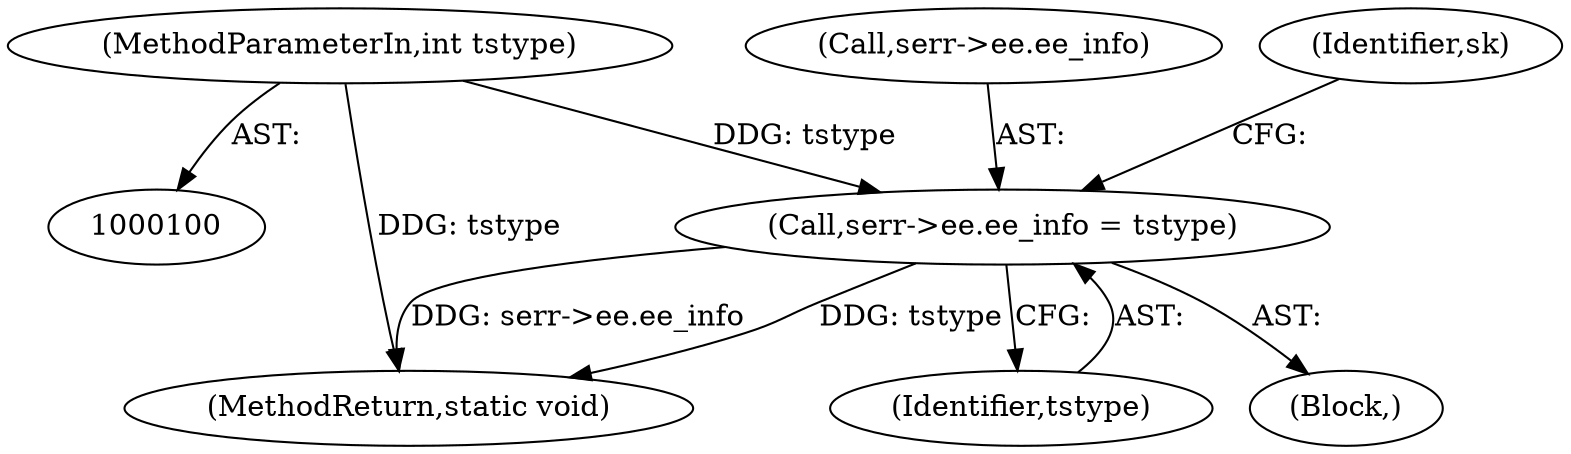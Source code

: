digraph "0_linux_4ef1b2869447411ad3ef91ad7d4891a83c1a509a@pointer" {
"1000131" [label="(Call,serr->ee.ee_info = tstype)"];
"1000103" [label="(MethodParameterIn,int tstype)"];
"1000104" [label="(Block,)"];
"1000185" [label="(MethodReturn,static void)"];
"1000137" [label="(Identifier,tstype)"];
"1000132" [label="(Call,serr->ee.ee_info)"];
"1000131" [label="(Call,serr->ee.ee_info = tstype)"];
"1000141" [label="(Identifier,sk)"];
"1000103" [label="(MethodParameterIn,int tstype)"];
"1000131" -> "1000104"  [label="AST: "];
"1000131" -> "1000137"  [label="CFG: "];
"1000132" -> "1000131"  [label="AST: "];
"1000137" -> "1000131"  [label="AST: "];
"1000141" -> "1000131"  [label="CFG: "];
"1000131" -> "1000185"  [label="DDG: serr->ee.ee_info"];
"1000131" -> "1000185"  [label="DDG: tstype"];
"1000103" -> "1000131"  [label="DDG: tstype"];
"1000103" -> "1000100"  [label="AST: "];
"1000103" -> "1000185"  [label="DDG: tstype"];
}
